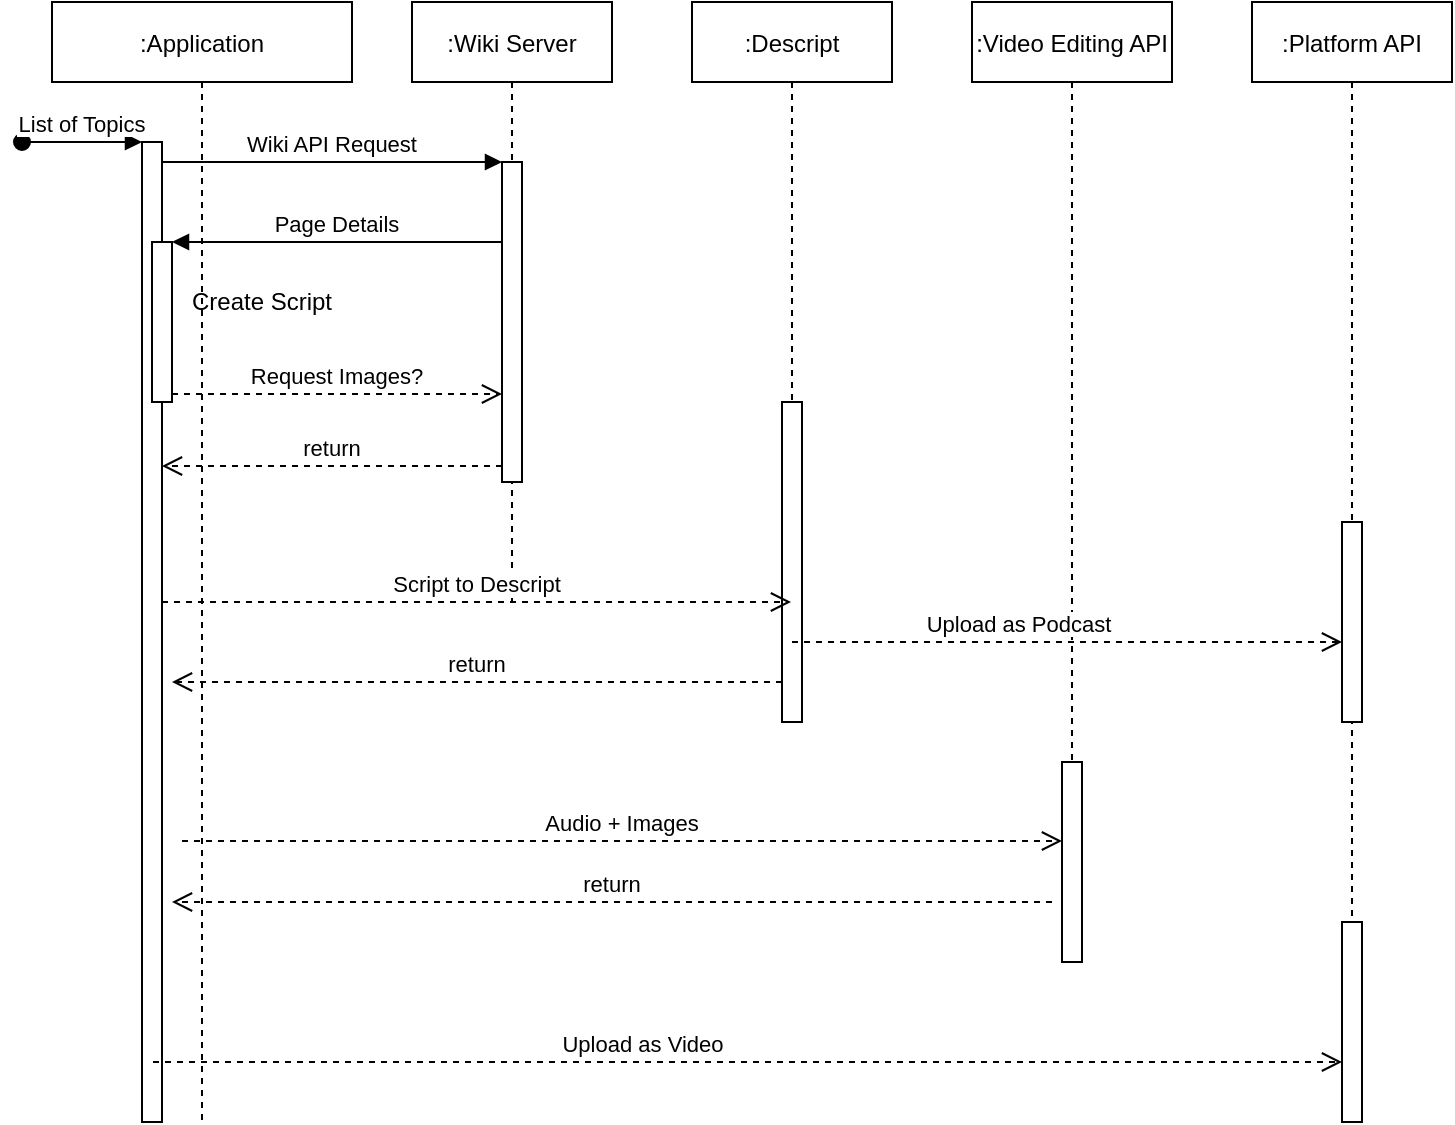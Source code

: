 <mxfile version="19.0.0" type="device"><diagram id="kgpKYQtTHZ0yAKxKKP6v" name="Page-1"><mxGraphModel dx="822" dy="1602" grid="1" gridSize="10" guides="1" tooltips="1" connect="1" arrows="1" fold="1" page="1" pageScale="1" pageWidth="850" pageHeight="1100" math="0" shadow="0"><root><mxCell id="0"/><mxCell id="1" parent="0"/><mxCell id="3nuBFxr9cyL0pnOWT2aG-1" value=":Application" style="shape=umlLifeline;perimeter=lifelinePerimeter;container=1;collapsible=0;recursiveResize=0;rounded=0;shadow=0;strokeWidth=1;" parent="1" vertex="1"><mxGeometry x="120" y="80" width="150" height="560" as="geometry"/></mxCell><mxCell id="3nuBFxr9cyL0pnOWT2aG-2" value="" style="points=[];perimeter=orthogonalPerimeter;rounded=0;shadow=0;strokeWidth=1;" parent="3nuBFxr9cyL0pnOWT2aG-1" vertex="1"><mxGeometry x="45" y="70" width="10" height="490" as="geometry"/></mxCell><mxCell id="3nuBFxr9cyL0pnOWT2aG-3" value="List of Topics" style="verticalAlign=bottom;startArrow=oval;endArrow=block;startSize=8;shadow=0;strokeWidth=1;" parent="3nuBFxr9cyL0pnOWT2aG-1" target="3nuBFxr9cyL0pnOWT2aG-2" edge="1"><mxGeometry relative="1" as="geometry"><mxPoint x="-15" y="70" as="sourcePoint"/></mxGeometry></mxCell><mxCell id="3nuBFxr9cyL0pnOWT2aG-4" value="" style="points=[];perimeter=orthogonalPerimeter;rounded=0;shadow=0;strokeWidth=1;" parent="3nuBFxr9cyL0pnOWT2aG-1" vertex="1"><mxGeometry x="50" y="120" width="10" height="80" as="geometry"/></mxCell><mxCell id="4q7qa009GdWLQVMXh4uP-1" value="Create Script" style="text;html=1;strokeColor=none;fillColor=none;align=center;verticalAlign=middle;whiteSpace=wrap;rounded=0;" parent="3nuBFxr9cyL0pnOWT2aG-1" vertex="1"><mxGeometry x="60" y="135" width="90" height="30" as="geometry"/></mxCell><mxCell id="3nuBFxr9cyL0pnOWT2aG-5" value=":Wiki Server" style="shape=umlLifeline;perimeter=lifelinePerimeter;container=1;collapsible=0;recursiveResize=0;rounded=0;shadow=0;strokeWidth=1;" parent="1" vertex="1"><mxGeometry x="300" y="80" width="100" height="300" as="geometry"/></mxCell><mxCell id="3nuBFxr9cyL0pnOWT2aG-6" value="" style="points=[];perimeter=orthogonalPerimeter;rounded=0;shadow=0;strokeWidth=1;" parent="3nuBFxr9cyL0pnOWT2aG-5" vertex="1"><mxGeometry x="45" y="80" width="10" height="160" as="geometry"/></mxCell><mxCell id="3nuBFxr9cyL0pnOWT2aG-7" value="return" style="verticalAlign=bottom;endArrow=open;dashed=1;endSize=8;exitX=0;exitY=0.95;shadow=0;strokeWidth=1;" parent="1" source="3nuBFxr9cyL0pnOWT2aG-6" target="3nuBFxr9cyL0pnOWT2aG-2" edge="1"><mxGeometry relative="1" as="geometry"><mxPoint x="275" y="236" as="targetPoint"/></mxGeometry></mxCell><mxCell id="3nuBFxr9cyL0pnOWT2aG-8" value="Wiki API Request" style="verticalAlign=bottom;endArrow=block;entryX=0;entryY=0;shadow=0;strokeWidth=1;" parent="1" source="3nuBFxr9cyL0pnOWT2aG-2" target="3nuBFxr9cyL0pnOWT2aG-6" edge="1"><mxGeometry relative="1" as="geometry"><mxPoint x="275" y="160" as="sourcePoint"/></mxGeometry></mxCell><mxCell id="3nuBFxr9cyL0pnOWT2aG-9" value="Page Details" style="verticalAlign=bottom;endArrow=block;entryX=1;entryY=0;shadow=0;strokeWidth=1;" parent="1" source="3nuBFxr9cyL0pnOWT2aG-6" target="3nuBFxr9cyL0pnOWT2aG-4" edge="1"><mxGeometry relative="1" as="geometry"><mxPoint x="240" y="200" as="sourcePoint"/></mxGeometry></mxCell><mxCell id="3nuBFxr9cyL0pnOWT2aG-10" value="Request Images?" style="verticalAlign=bottom;endArrow=open;dashed=1;endSize=8;exitX=1;exitY=0.95;shadow=0;strokeWidth=1;" parent="1" source="3nuBFxr9cyL0pnOWT2aG-4" target="3nuBFxr9cyL0pnOWT2aG-6" edge="1"><mxGeometry relative="1" as="geometry"><mxPoint x="240" y="257" as="targetPoint"/></mxGeometry></mxCell><mxCell id="4q7qa009GdWLQVMXh4uP-2" value=":Descript" style="shape=umlLifeline;perimeter=lifelinePerimeter;container=1;collapsible=0;recursiveResize=0;rounded=0;shadow=0;strokeWidth=1;" parent="1" vertex="1"><mxGeometry x="440" y="80" width="100" height="300" as="geometry"/></mxCell><mxCell id="4q7qa009GdWLQVMXh4uP-3" value="" style="points=[];perimeter=orthogonalPerimeter;rounded=0;shadow=0;strokeWidth=1;" parent="1" vertex="1"><mxGeometry x="485" y="280" width="10" height="160" as="geometry"/></mxCell><mxCell id="4q7qa009GdWLQVMXh4uP-4" value="Script to Descript" style="verticalAlign=bottom;endArrow=open;dashed=1;endSize=8;shadow=0;strokeWidth=1;" parent="1" source="3nuBFxr9cyL0pnOWT2aG-2" target="4q7qa009GdWLQVMXh4uP-2" edge="1"><mxGeometry relative="1" as="geometry"><mxPoint x="335" y="359.5" as="targetPoint"/><mxPoint x="190" y="360" as="sourcePoint"/><Array as="points"><mxPoint x="360" y="380"/></Array></mxGeometry></mxCell><mxCell id="4q7qa009GdWLQVMXh4uP-7" value=":Video Editing API" style="shape=umlLifeline;perimeter=lifelinePerimeter;container=1;collapsible=0;recursiveResize=0;rounded=0;shadow=0;strokeWidth=1;" parent="1" vertex="1"><mxGeometry x="580" y="80" width="100" height="380" as="geometry"/></mxCell><mxCell id="4q7qa009GdWLQVMXh4uP-14" value="Upload as Podcast" style="verticalAlign=bottom;endArrow=open;dashed=1;endSize=8;shadow=0;strokeWidth=1;" parent="4q7qa009GdWLQVMXh4uP-7" edge="1"><mxGeometry x="-0.176" relative="1" as="geometry"><mxPoint x="185" y="320" as="targetPoint"/><mxPoint x="-90" y="320" as="sourcePoint"/><mxPoint as="offset"/></mxGeometry></mxCell><mxCell id="4q7qa009GdWLQVMXh4uP-6" value="" style="points=[];perimeter=orthogonalPerimeter;rounded=0;shadow=0;strokeWidth=1;" parent="1" vertex="1"><mxGeometry x="625" y="460" width="10" height="100" as="geometry"/></mxCell><mxCell id="4q7qa009GdWLQVMXh4uP-8" value="Audio + Images" style="verticalAlign=bottom;endArrow=open;dashed=1;endSize=8;shadow=0;strokeWidth=1;" parent="1" edge="1"><mxGeometry relative="1" as="geometry"><mxPoint x="625" y="499.5" as="targetPoint"/><mxPoint x="185" y="499.5" as="sourcePoint"/><Array as="points"><mxPoint x="370" y="499.5"/></Array></mxGeometry></mxCell><mxCell id="4q7qa009GdWLQVMXh4uP-9" value="return" style="verticalAlign=bottom;endArrow=open;dashed=1;endSize=8;exitX=0;exitY=0.95;shadow=0;strokeWidth=1;" parent="1" edge="1"><mxGeometry relative="1" as="geometry"><mxPoint x="180" y="420" as="targetPoint"/><mxPoint x="485" y="420.0" as="sourcePoint"/></mxGeometry></mxCell><mxCell id="4q7qa009GdWLQVMXh4uP-10" value="return" style="verticalAlign=bottom;endArrow=open;dashed=1;endSize=8;shadow=0;strokeWidth=1;" parent="1" edge="1"><mxGeometry relative="1" as="geometry"><mxPoint x="180" y="530" as="targetPoint"/><mxPoint x="620" y="530" as="sourcePoint"/></mxGeometry></mxCell><mxCell id="4q7qa009GdWLQVMXh4uP-11" value=":Platform API" style="shape=umlLifeline;perimeter=lifelinePerimeter;container=1;collapsible=0;recursiveResize=0;rounded=0;shadow=0;strokeWidth=1;" parent="1" vertex="1"><mxGeometry x="720" y="80" width="100" height="470" as="geometry"/></mxCell><mxCell id="4q7qa009GdWLQVMXh4uP-13" value="" style="points=[];perimeter=orthogonalPerimeter;rounded=0;shadow=0;strokeWidth=1;" parent="4q7qa009GdWLQVMXh4uP-11" vertex="1"><mxGeometry x="45" y="260" width="10" height="100" as="geometry"/></mxCell><mxCell id="4q7qa009GdWLQVMXh4uP-12" value="" style="points=[];perimeter=orthogonalPerimeter;rounded=0;shadow=0;strokeWidth=1;" parent="1" vertex="1"><mxGeometry x="765" y="540" width="10" height="100" as="geometry"/></mxCell><mxCell id="4q7qa009GdWLQVMXh4uP-15" value="Upload as Video" style="verticalAlign=bottom;endArrow=open;dashed=1;endSize=8;exitX=1;exitY=0.95;shadow=0;strokeWidth=1;" parent="1" edge="1"><mxGeometry x="-0.176" relative="1" as="geometry"><mxPoint x="765" y="610" as="targetPoint"/><mxPoint x="170.5" y="610" as="sourcePoint"/><mxPoint as="offset"/></mxGeometry></mxCell></root></mxGraphModel></diagram></mxfile>